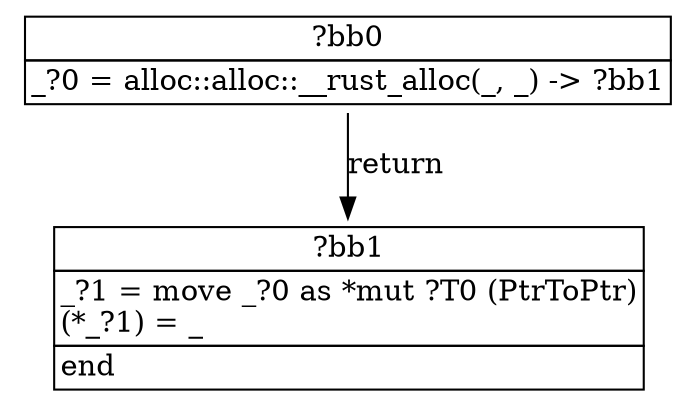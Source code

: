 digraph ControlFlowGraph {
    bb0 [shape="none", label=<<table border="0" cellborder="1" cellspacing="0"><tr><td  align="center" colspan="1">?bb0</td></tr><tr><td align="left">_?0 = alloc::alloc::__rust_alloc(_, _) -&gt; ?bb1</td></tr></table>>];
    bb1 [shape="none", label=<<table border="0" cellborder="1" cellspacing="0"><tr><td  align="center" colspan="1">?bb1</td></tr><tr><td align="left" balign="left">_?1 = move _?0 as *mut ?T0 (PtrToPtr)<br/>(*_?1) = _<br/></td></tr><tr><td align="left">end</td></tr></table>>];
    bb0 -> bb1 [label="return"];
}
